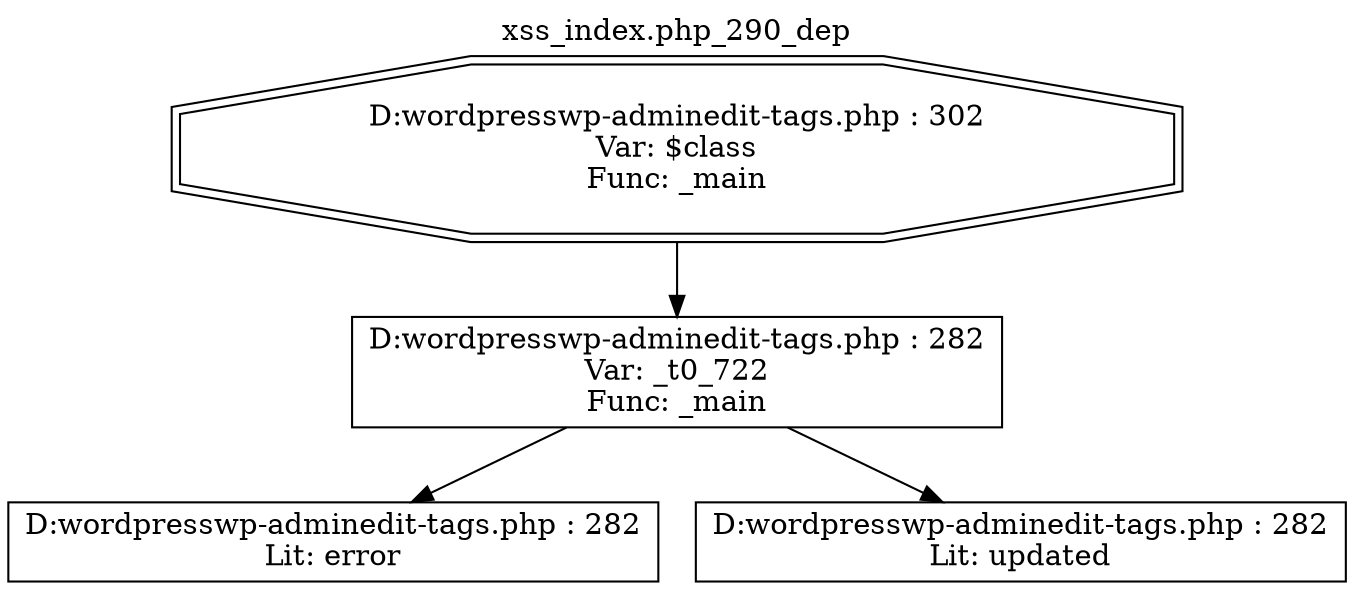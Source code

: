 digraph cfg {
  label="xss_index.php_290_dep";
  labelloc=t;
  n1 [shape=doubleoctagon, label="D:\wordpress\wp-admin\edit-tags.php : 302\nVar: $class\nFunc: _main\n"];
  n2 [shape=box, label="D:\wordpress\wp-admin\edit-tags.php : 282\nVar: _t0_722\nFunc: _main\n"];
  n3 [shape=box, label="D:\wordpress\wp-admin\edit-tags.php : 282\nLit: error\n"];
  n4 [shape=box, label="D:\wordpress\wp-admin\edit-tags.php : 282\nLit: updated\n"];
  n2 -> n3;
  n2 -> n4;
  n1 -> n2;
}
